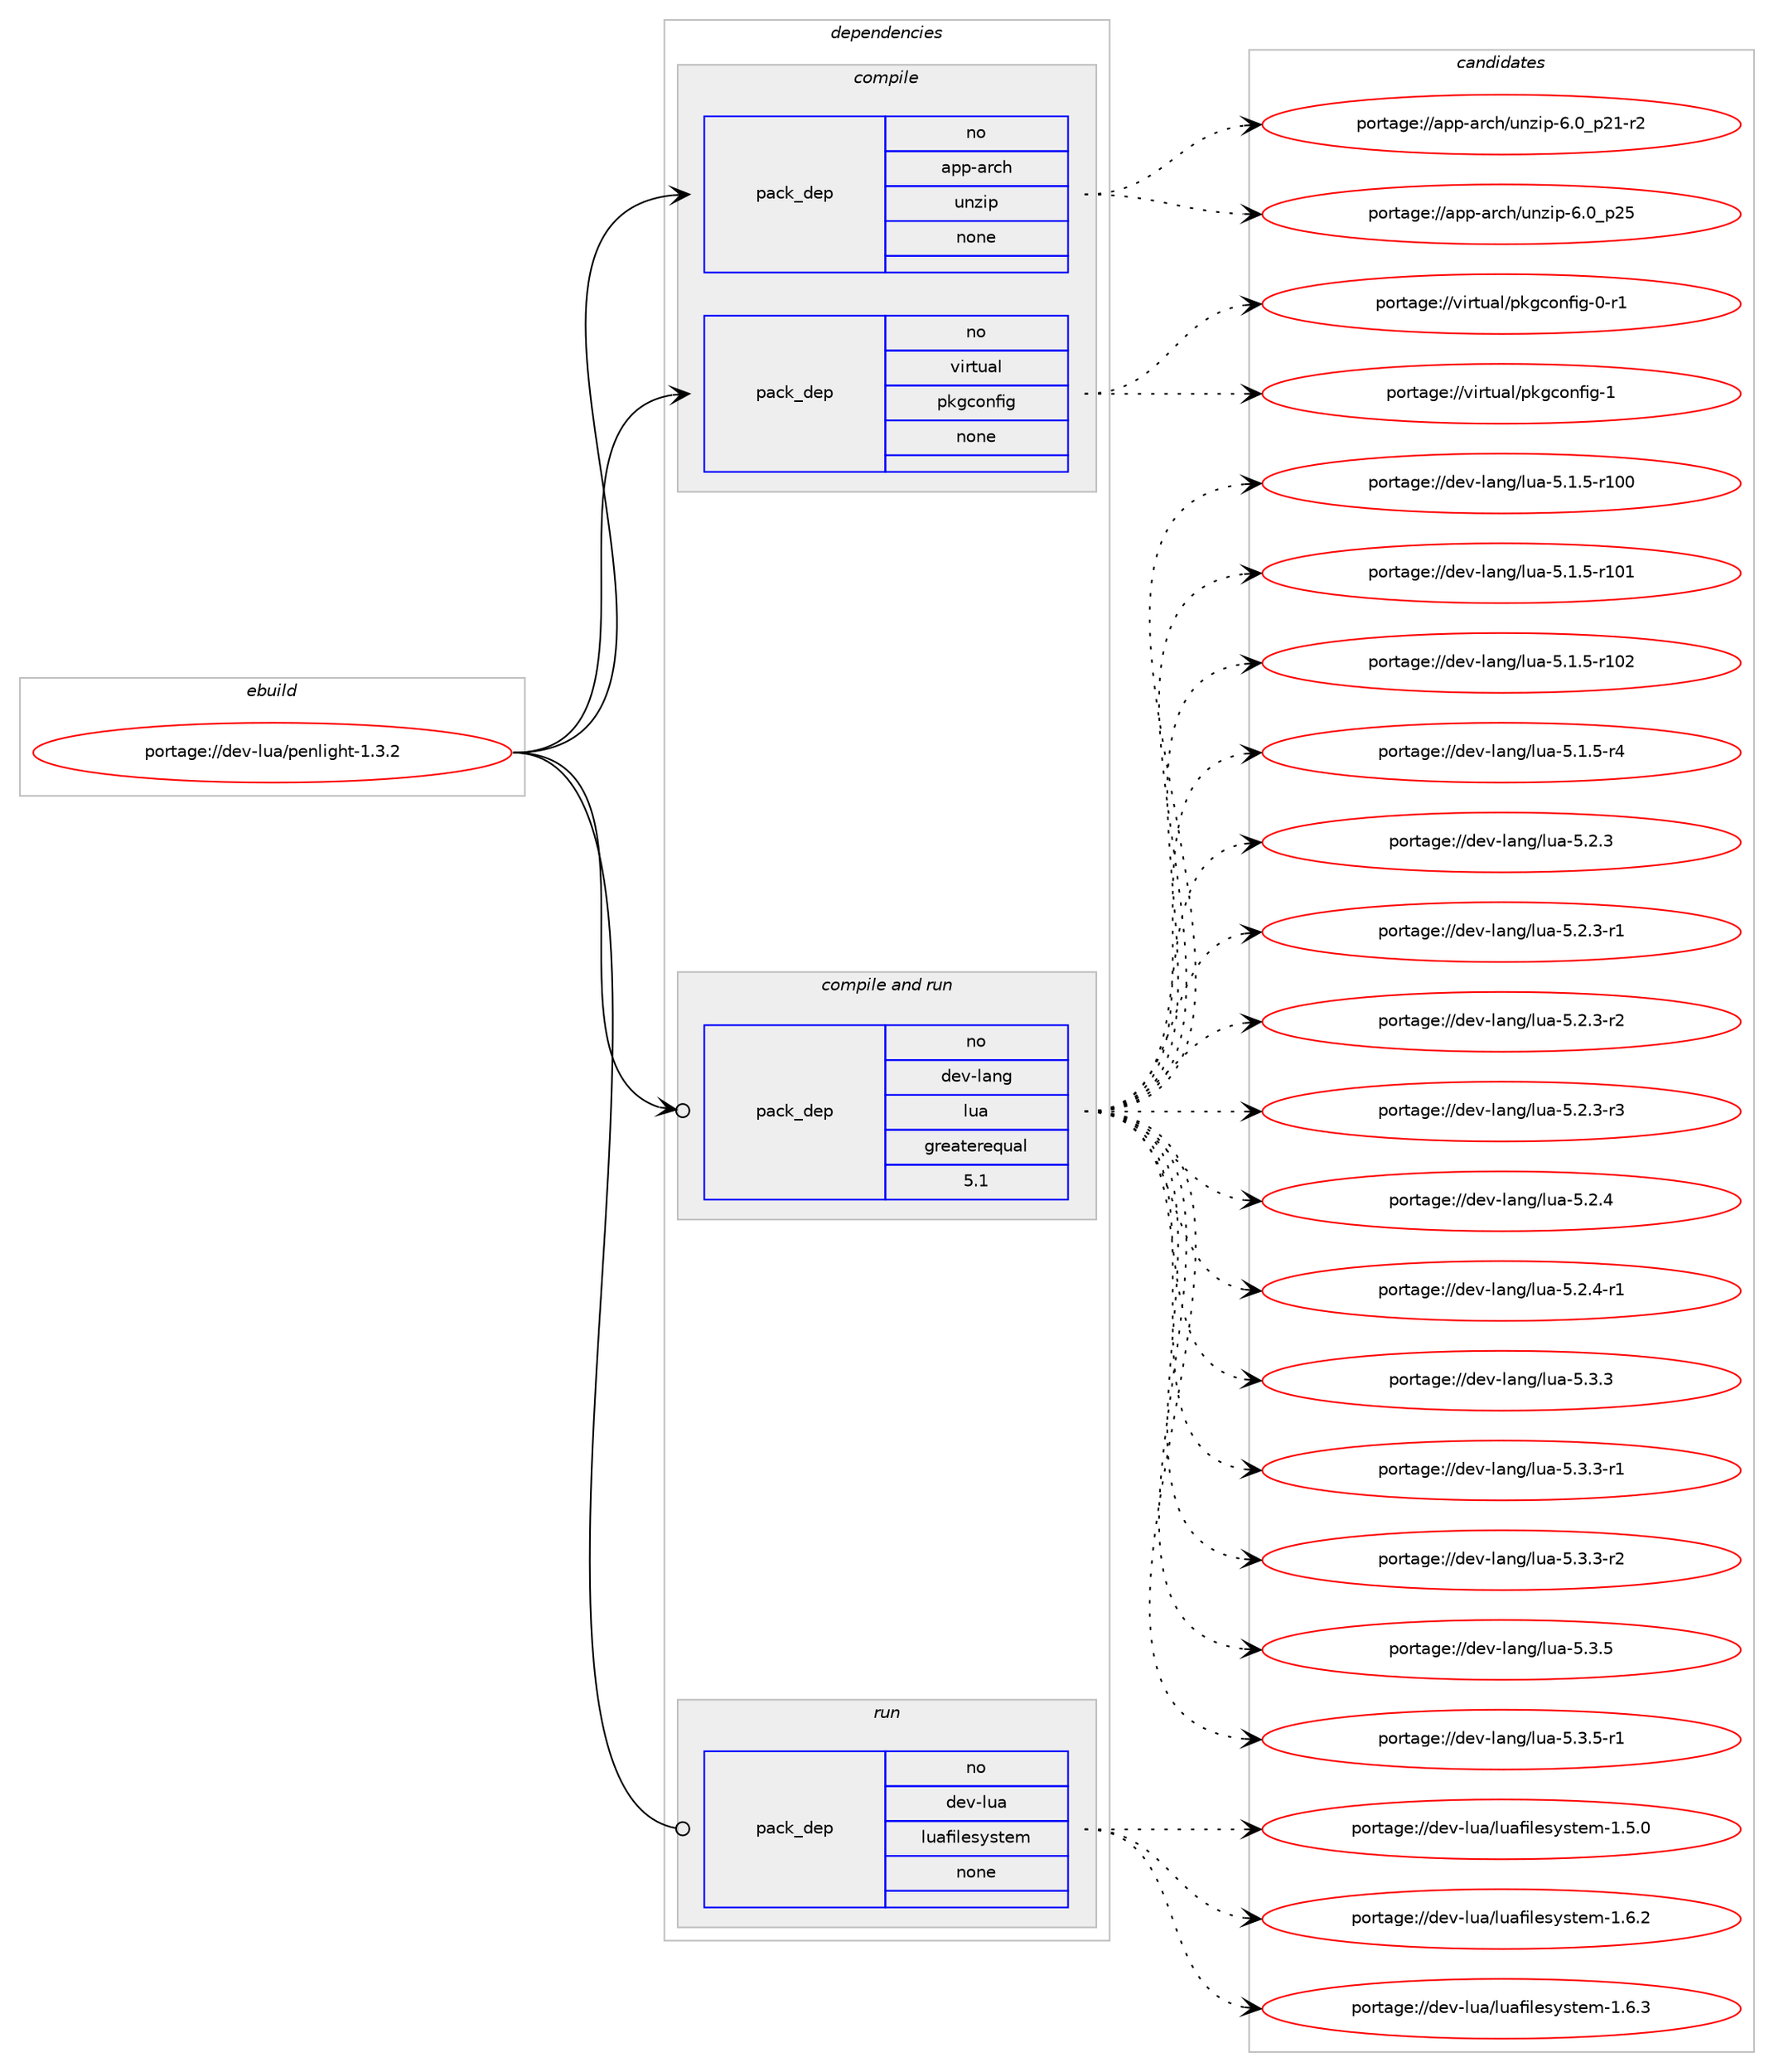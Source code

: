 digraph prolog {

# *************
# Graph options
# *************

newrank=true;
concentrate=true;
compound=true;
graph [rankdir=LR,fontname=Helvetica,fontsize=10,ranksep=1.5];#, ranksep=2.5, nodesep=0.2];
edge  [arrowhead=vee];
node  [fontname=Helvetica,fontsize=10];

# **********
# The ebuild
# **********

subgraph cluster_leftcol {
color=gray;
rank=same;
label=<<i>ebuild</i>>;
id [label="portage://dev-lua/penlight-1.3.2", color=red, width=4, href="../dev-lua/penlight-1.3.2.svg"];
}

# ****************
# The dependencies
# ****************

subgraph cluster_midcol {
color=gray;
label=<<i>dependencies</i>>;
subgraph cluster_compile {
fillcolor="#eeeeee";
style=filled;
label=<<i>compile</i>>;
subgraph pack80129 {
dependency105591 [label=<<TABLE BORDER="0" CELLBORDER="1" CELLSPACING="0" CELLPADDING="4" WIDTH="220"><TR><TD ROWSPAN="6" CELLPADDING="30">pack_dep</TD></TR><TR><TD WIDTH="110">no</TD></TR><TR><TD>app-arch</TD></TR><TR><TD>unzip</TD></TR><TR><TD>none</TD></TR><TR><TD></TD></TR></TABLE>>, shape=none, color=blue];
}
id:e -> dependency105591:w [weight=20,style="solid",arrowhead="vee"];
subgraph pack80130 {
dependency105592 [label=<<TABLE BORDER="0" CELLBORDER="1" CELLSPACING="0" CELLPADDING="4" WIDTH="220"><TR><TD ROWSPAN="6" CELLPADDING="30">pack_dep</TD></TR><TR><TD WIDTH="110">no</TD></TR><TR><TD>virtual</TD></TR><TR><TD>pkgconfig</TD></TR><TR><TD>none</TD></TR><TR><TD></TD></TR></TABLE>>, shape=none, color=blue];
}
id:e -> dependency105592:w [weight=20,style="solid",arrowhead="vee"];
}
subgraph cluster_compileandrun {
fillcolor="#eeeeee";
style=filled;
label=<<i>compile and run</i>>;
subgraph pack80131 {
dependency105593 [label=<<TABLE BORDER="0" CELLBORDER="1" CELLSPACING="0" CELLPADDING="4" WIDTH="220"><TR><TD ROWSPAN="6" CELLPADDING="30">pack_dep</TD></TR><TR><TD WIDTH="110">no</TD></TR><TR><TD>dev-lang</TD></TR><TR><TD>lua</TD></TR><TR><TD>greaterequal</TD></TR><TR><TD>5.1</TD></TR></TABLE>>, shape=none, color=blue];
}
id:e -> dependency105593:w [weight=20,style="solid",arrowhead="odotvee"];
}
subgraph cluster_run {
fillcolor="#eeeeee";
style=filled;
label=<<i>run</i>>;
subgraph pack80132 {
dependency105594 [label=<<TABLE BORDER="0" CELLBORDER="1" CELLSPACING="0" CELLPADDING="4" WIDTH="220"><TR><TD ROWSPAN="6" CELLPADDING="30">pack_dep</TD></TR><TR><TD WIDTH="110">no</TD></TR><TR><TD>dev-lua</TD></TR><TR><TD>luafilesystem</TD></TR><TR><TD>none</TD></TR><TR><TD></TD></TR></TABLE>>, shape=none, color=blue];
}
id:e -> dependency105594:w [weight=20,style="solid",arrowhead="odot"];
}
}

# **************
# The candidates
# **************

subgraph cluster_choices {
rank=same;
color=gray;
label=<<i>candidates</i>>;

subgraph choice80129 {
color=black;
nodesep=1;
choiceportage9711211245971149910447117110122105112455446489511250494511450 [label="portage://app-arch/unzip-6.0_p21-r2", color=red, width=4,href="../app-arch/unzip-6.0_p21-r2.svg"];
choiceportage971121124597114991044711711012210511245544648951125053 [label="portage://app-arch/unzip-6.0_p25", color=red, width=4,href="../app-arch/unzip-6.0_p25.svg"];
dependency105591:e -> choiceportage9711211245971149910447117110122105112455446489511250494511450:w [style=dotted,weight="100"];
dependency105591:e -> choiceportage971121124597114991044711711012210511245544648951125053:w [style=dotted,weight="100"];
}
subgraph choice80130 {
color=black;
nodesep=1;
choiceportage11810511411611797108471121071039911111010210510345484511449 [label="portage://virtual/pkgconfig-0-r1", color=red, width=4,href="../virtual/pkgconfig-0-r1.svg"];
choiceportage1181051141161179710847112107103991111101021051034549 [label="portage://virtual/pkgconfig-1", color=red, width=4,href="../virtual/pkgconfig-1.svg"];
dependency105592:e -> choiceportage11810511411611797108471121071039911111010210510345484511449:w [style=dotted,weight="100"];
dependency105592:e -> choiceportage1181051141161179710847112107103991111101021051034549:w [style=dotted,weight="100"];
}
subgraph choice80131 {
color=black;
nodesep=1;
choiceportage1001011184510897110103471081179745534649465345114494848 [label="portage://dev-lang/lua-5.1.5-r100", color=red, width=4,href="../dev-lang/lua-5.1.5-r100.svg"];
choiceportage1001011184510897110103471081179745534649465345114494849 [label="portage://dev-lang/lua-5.1.5-r101", color=red, width=4,href="../dev-lang/lua-5.1.5-r101.svg"];
choiceportage1001011184510897110103471081179745534649465345114494850 [label="portage://dev-lang/lua-5.1.5-r102", color=red, width=4,href="../dev-lang/lua-5.1.5-r102.svg"];
choiceportage100101118451089711010347108117974553464946534511452 [label="portage://dev-lang/lua-5.1.5-r4", color=red, width=4,href="../dev-lang/lua-5.1.5-r4.svg"];
choiceportage10010111845108971101034710811797455346504651 [label="portage://dev-lang/lua-5.2.3", color=red, width=4,href="../dev-lang/lua-5.2.3.svg"];
choiceportage100101118451089711010347108117974553465046514511449 [label="portage://dev-lang/lua-5.2.3-r1", color=red, width=4,href="../dev-lang/lua-5.2.3-r1.svg"];
choiceportage100101118451089711010347108117974553465046514511450 [label="portage://dev-lang/lua-5.2.3-r2", color=red, width=4,href="../dev-lang/lua-5.2.3-r2.svg"];
choiceportage100101118451089711010347108117974553465046514511451 [label="portage://dev-lang/lua-5.2.3-r3", color=red, width=4,href="../dev-lang/lua-5.2.3-r3.svg"];
choiceportage10010111845108971101034710811797455346504652 [label="portage://dev-lang/lua-5.2.4", color=red, width=4,href="../dev-lang/lua-5.2.4.svg"];
choiceportage100101118451089711010347108117974553465046524511449 [label="portage://dev-lang/lua-5.2.4-r1", color=red, width=4,href="../dev-lang/lua-5.2.4-r1.svg"];
choiceportage10010111845108971101034710811797455346514651 [label="portage://dev-lang/lua-5.3.3", color=red, width=4,href="../dev-lang/lua-5.3.3.svg"];
choiceportage100101118451089711010347108117974553465146514511449 [label="portage://dev-lang/lua-5.3.3-r1", color=red, width=4,href="../dev-lang/lua-5.3.3-r1.svg"];
choiceportage100101118451089711010347108117974553465146514511450 [label="portage://dev-lang/lua-5.3.3-r2", color=red, width=4,href="../dev-lang/lua-5.3.3-r2.svg"];
choiceportage10010111845108971101034710811797455346514653 [label="portage://dev-lang/lua-5.3.5", color=red, width=4,href="../dev-lang/lua-5.3.5.svg"];
choiceportage100101118451089711010347108117974553465146534511449 [label="portage://dev-lang/lua-5.3.5-r1", color=red, width=4,href="../dev-lang/lua-5.3.5-r1.svg"];
dependency105593:e -> choiceportage1001011184510897110103471081179745534649465345114494848:w [style=dotted,weight="100"];
dependency105593:e -> choiceportage1001011184510897110103471081179745534649465345114494849:w [style=dotted,weight="100"];
dependency105593:e -> choiceportage1001011184510897110103471081179745534649465345114494850:w [style=dotted,weight="100"];
dependency105593:e -> choiceportage100101118451089711010347108117974553464946534511452:w [style=dotted,weight="100"];
dependency105593:e -> choiceportage10010111845108971101034710811797455346504651:w [style=dotted,weight="100"];
dependency105593:e -> choiceportage100101118451089711010347108117974553465046514511449:w [style=dotted,weight="100"];
dependency105593:e -> choiceportage100101118451089711010347108117974553465046514511450:w [style=dotted,weight="100"];
dependency105593:e -> choiceportage100101118451089711010347108117974553465046514511451:w [style=dotted,weight="100"];
dependency105593:e -> choiceportage10010111845108971101034710811797455346504652:w [style=dotted,weight="100"];
dependency105593:e -> choiceportage100101118451089711010347108117974553465046524511449:w [style=dotted,weight="100"];
dependency105593:e -> choiceportage10010111845108971101034710811797455346514651:w [style=dotted,weight="100"];
dependency105593:e -> choiceportage100101118451089711010347108117974553465146514511449:w [style=dotted,weight="100"];
dependency105593:e -> choiceportage100101118451089711010347108117974553465146514511450:w [style=dotted,weight="100"];
dependency105593:e -> choiceportage10010111845108971101034710811797455346514653:w [style=dotted,weight="100"];
dependency105593:e -> choiceportage100101118451089711010347108117974553465146534511449:w [style=dotted,weight="100"];
}
subgraph choice80132 {
color=black;
nodesep=1;
choiceportage10010111845108117974710811797102105108101115121115116101109454946534648 [label="portage://dev-lua/luafilesystem-1.5.0", color=red, width=4,href="../dev-lua/luafilesystem-1.5.0.svg"];
choiceportage10010111845108117974710811797102105108101115121115116101109454946544650 [label="portage://dev-lua/luafilesystem-1.6.2", color=red, width=4,href="../dev-lua/luafilesystem-1.6.2.svg"];
choiceportage10010111845108117974710811797102105108101115121115116101109454946544651 [label="portage://dev-lua/luafilesystem-1.6.3", color=red, width=4,href="../dev-lua/luafilesystem-1.6.3.svg"];
dependency105594:e -> choiceportage10010111845108117974710811797102105108101115121115116101109454946534648:w [style=dotted,weight="100"];
dependency105594:e -> choiceportage10010111845108117974710811797102105108101115121115116101109454946544650:w [style=dotted,weight="100"];
dependency105594:e -> choiceportage10010111845108117974710811797102105108101115121115116101109454946544651:w [style=dotted,weight="100"];
}
}

}
